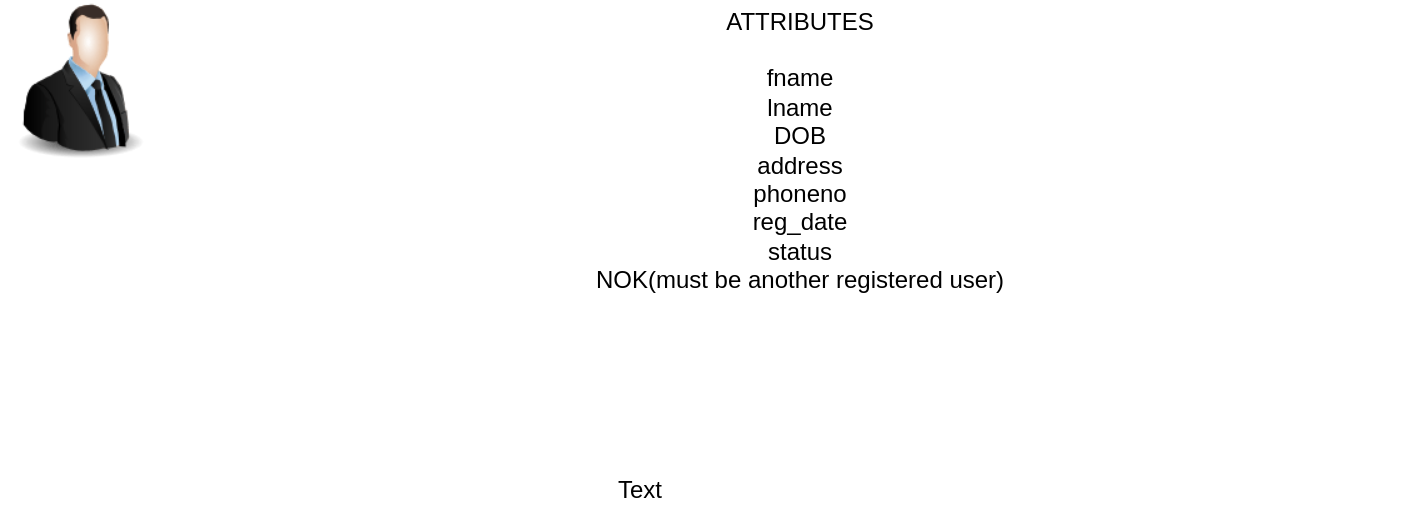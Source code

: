 <mxfile version="16.6.4" type="github">
  <diagram id="LO75J4scyiAsFoYjN33i" name="Page-1">
    <mxGraphModel dx="782" dy="436" grid="1" gridSize="10" guides="1" tooltips="1" connect="1" arrows="1" fold="1" page="1" pageScale="1" pageWidth="850" pageHeight="1100" math="0" shadow="0">
      <root>
        <mxCell id="0" />
        <mxCell id="1" parent="0" />
        <mxCell id="_tG2q4p2sosxM6Sc4CJn-2" value="" style="image;html=1;image=img/lib/clip_art/people/Suit_Man_128x128.png" parent="1" vertex="1">
          <mxGeometry x="80" y="110" width="80" height="80" as="geometry" />
        </mxCell>
        <mxCell id="fmFZ_H4v0FPaaHodxW8p-1" value="Text" style="text;html=1;strokeColor=none;fillColor=none;align=center;verticalAlign=middle;whiteSpace=wrap;rounded=0;" vertex="1" parent="1">
          <mxGeometry x="370" y="340" width="60" height="30" as="geometry" />
        </mxCell>
        <mxCell id="fmFZ_H4v0FPaaHodxW8p-2" value="ATTRIBUTES&lt;br&gt;&lt;br&gt;&lt;span&gt;fname&lt;br&gt;&lt;/span&gt;lname&lt;br&gt;DOB&lt;br&gt;&lt;span&gt;address&lt;br&gt;phoneno&lt;br&gt;reg_date&lt;br&gt;status&lt;br&gt;NOK(must be another registered user)&lt;br&gt;&lt;/span&gt;" style="text;html=1;strokeColor=none;fillColor=none;align=center;verticalAlign=middle;whiteSpace=wrap;rounded=0;" vertex="1" parent="1">
          <mxGeometry x="180" y="170" width="600" height="30" as="geometry" />
        </mxCell>
      </root>
    </mxGraphModel>
  </diagram>
</mxfile>
